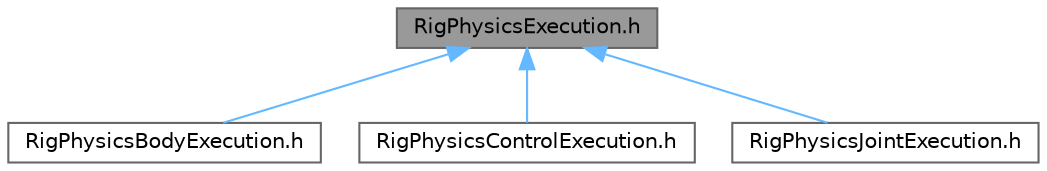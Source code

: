 digraph "RigPhysicsExecution.h"
{
 // INTERACTIVE_SVG=YES
 // LATEX_PDF_SIZE
  bgcolor="transparent";
  edge [fontname=Helvetica,fontsize=10,labelfontname=Helvetica,labelfontsize=10];
  node [fontname=Helvetica,fontsize=10,shape=box,height=0.2,width=0.4];
  Node1 [id="Node000001",label="RigPhysicsExecution.h",height=0.2,width=0.4,color="gray40", fillcolor="grey60", style="filled", fontcolor="black",tooltip=" "];
  Node1 -> Node2 [id="edge1_Node000001_Node000002",dir="back",color="steelblue1",style="solid",tooltip=" "];
  Node2 [id="Node000002",label="RigPhysicsBodyExecution.h",height=0.2,width=0.4,color="grey40", fillcolor="white", style="filled",URL="$d2/d39/RigPhysicsBodyExecution_8h.html",tooltip=" "];
  Node1 -> Node3 [id="edge2_Node000001_Node000003",dir="back",color="steelblue1",style="solid",tooltip=" "];
  Node3 [id="Node000003",label="RigPhysicsControlExecution.h",height=0.2,width=0.4,color="grey40", fillcolor="white", style="filled",URL="$da/d28/RigPhysicsControlExecution_8h.html",tooltip=" "];
  Node1 -> Node4 [id="edge3_Node000001_Node000004",dir="back",color="steelblue1",style="solid",tooltip=" "];
  Node4 [id="Node000004",label="RigPhysicsJointExecution.h",height=0.2,width=0.4,color="grey40", fillcolor="white", style="filled",URL="$d0/d93/RigPhysicsJointExecution_8h.html",tooltip=" "];
}
